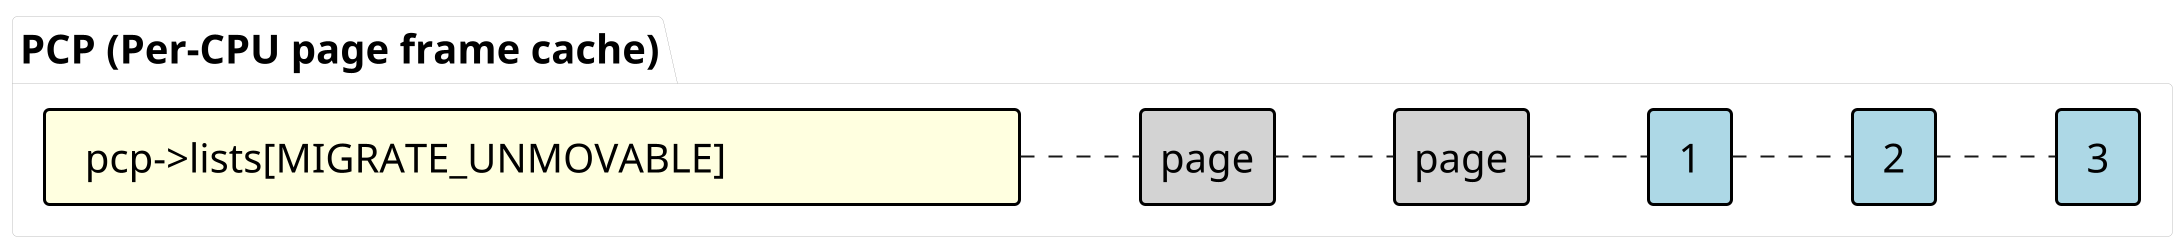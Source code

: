 @startuml

scale 2/1
left to right direction
skinparam ComponentStyle rectangle
skinparam Component {
    FontSize 20
    BackgroundColor LightBlue
    BorderThickness 1.5
    BorderColor black
}

skinparam Package {
    FontSize 20
    BackgroundColor transparent
    BorderThickness 0
}

package "PCP (Per-CPU page frame cache)" as p1 {
    component "  pcp->lists[MIGRATE_UNMOVABLE]\t\t\t\t  " as c1 #LightYellow
    component "page" as c2 #Lightgrey
    component "page" as c3 #Lightgrey
    component " 1 " as c4
    component " 2 " as c5
    component " 3 " as c6

    [c1]-down.[c2]
    [c2]-down.[c3]
    [c3]-down.[c4]
    [c4]-down.[c5]
    [c5]-down.[c6]
}

@enduml